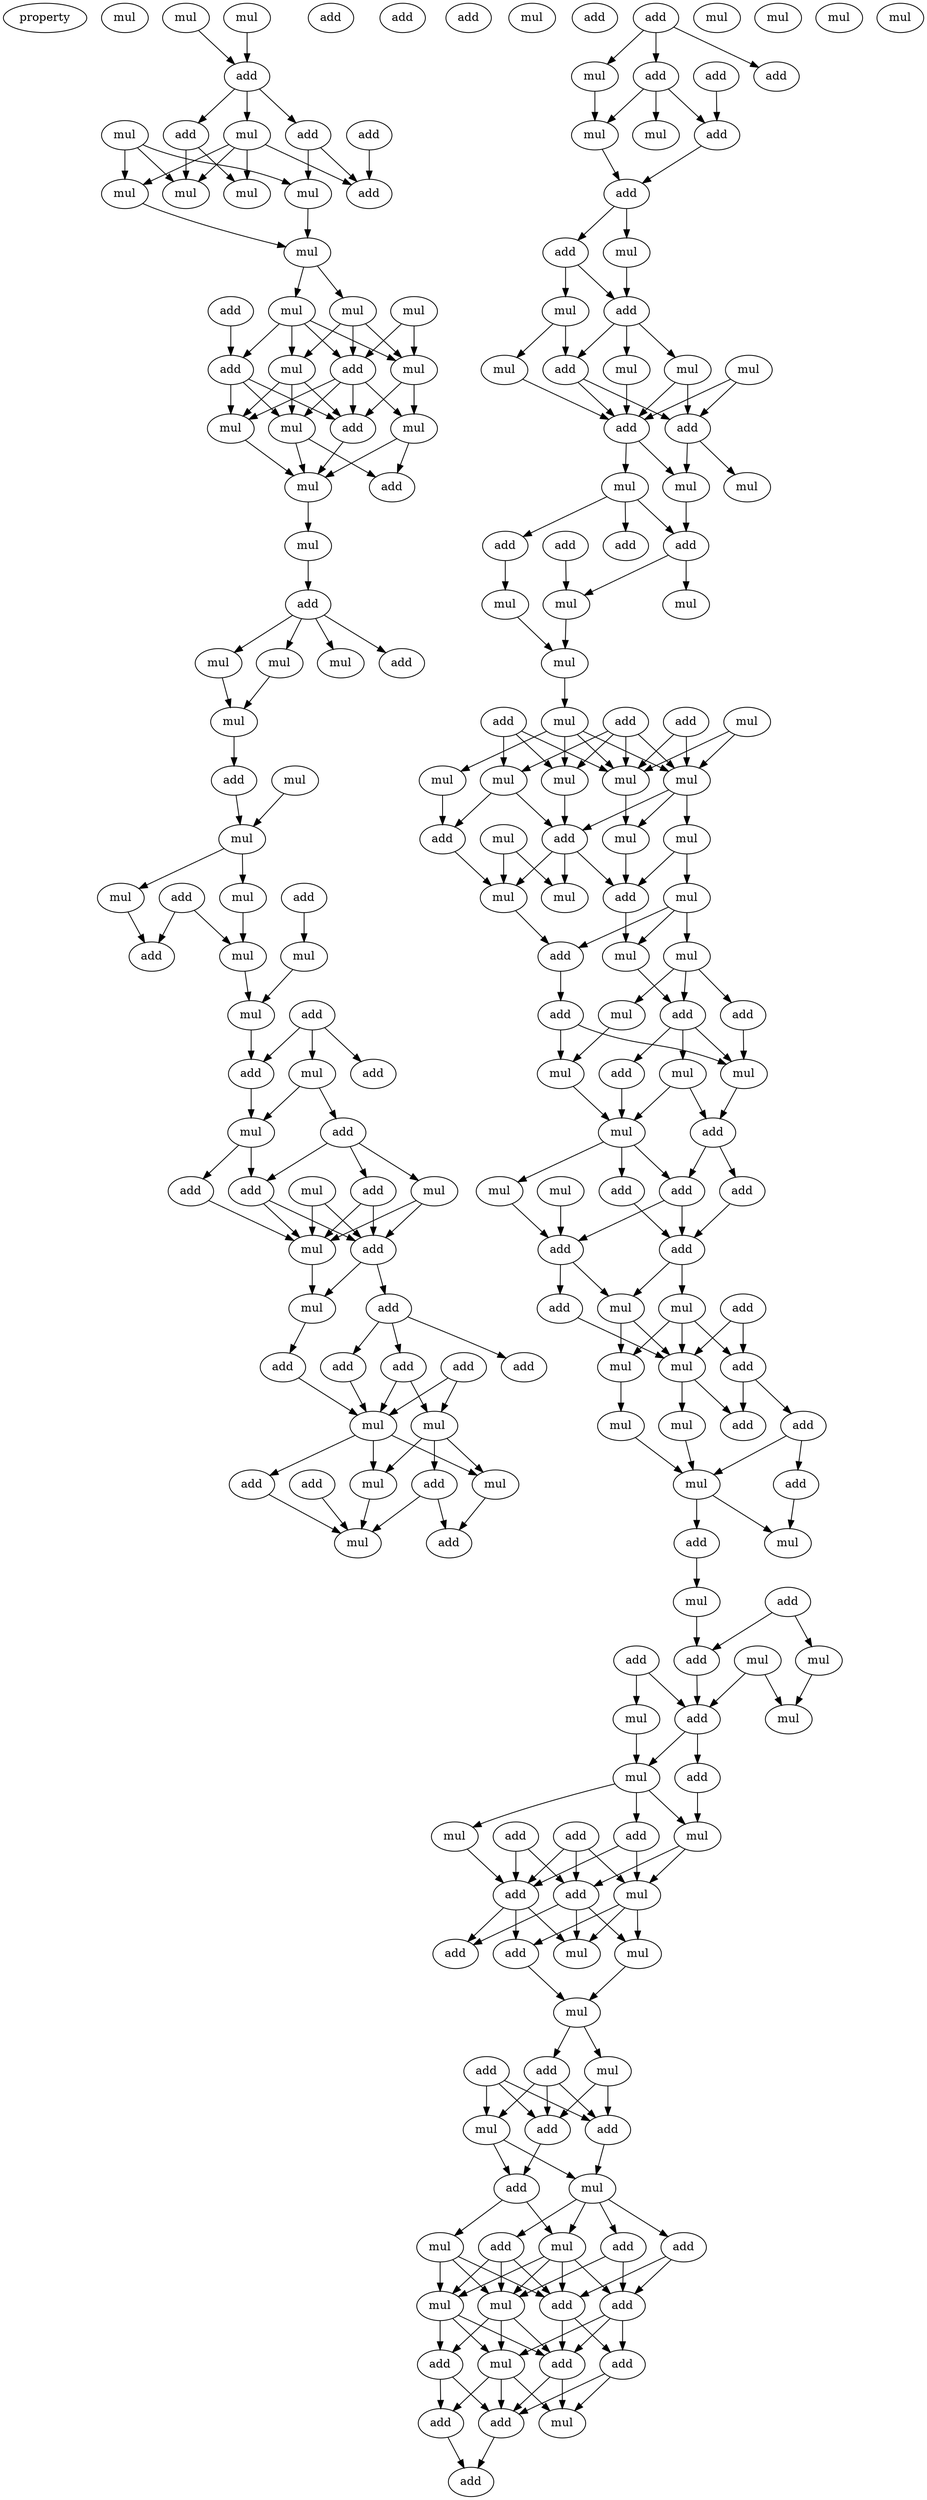 digraph {
    node [fontcolor=black]
    property [mul=2,lf=1.9]
    0 [ label = mul ];
    1 [ label = mul ];
    2 [ label = add ];
    3 [ label = add ];
    4 [ label = mul ];
    5 [ label = add ];
    6 [ label = add ];
    7 [ label = add ];
    8 [ label = mul ];
    9 [ label = mul ];
    10 [ label = add ];
    11 [ label = mul ];
    12 [ label = mul ];
    13 [ label = mul ];
    14 [ label = add ];
    15 [ label = mul ];
    16 [ label = mul ];
    17 [ label = mul ];
    18 [ label = add ];
    19 [ label = mul ];
    20 [ label = mul ];
    21 [ label = add ];
    22 [ label = add ];
    23 [ label = mul ];
    24 [ label = mul ];
    25 [ label = mul ];
    26 [ label = mul ];
    27 [ label = mul ];
    28 [ label = add ];
    29 [ label = add ];
    30 [ label = mul ];
    31 [ label = mul ];
    32 [ label = add ];
    33 [ label = add ];
    34 [ label = mul ];
    35 [ label = mul ];
    36 [ label = mul ];
    37 [ label = add ];
    38 [ label = mul ];
    39 [ label = mul ];
    40 [ label = mul ];
    41 [ label = add ];
    42 [ label = mul ];
    43 [ label = mul ];
    44 [ label = add ];
    45 [ label = add ];
    46 [ label = mul ];
    47 [ label = add ];
    48 [ label = mul ];
    49 [ label = add ];
    50 [ label = mul ];
    51 [ label = add ];
    52 [ label = mul ];
    53 [ label = add ];
    54 [ label = add ];
    55 [ label = mul ];
    56 [ label = add ];
    57 [ label = mul ];
    58 [ label = add ];
    59 [ label = mul ];
    60 [ label = mul ];
    61 [ label = add ];
    62 [ label = add ];
    63 [ label = mul ];
    64 [ label = add ];
    65 [ label = mul ];
    66 [ label = add ];
    67 [ label = add ];
    68 [ label = add ];
    69 [ label = add ];
    70 [ label = add ];
    71 [ label = add ];
    72 [ label = mul ];
    73 [ label = mul ];
    74 [ label = mul ];
    75 [ label = add ];
    76 [ label = mul ];
    77 [ label = add ];
    78 [ label = add ];
    79 [ label = mul ];
    80 [ label = add ];
    81 [ label = add ];
    82 [ label = mul ];
    83 [ label = add ];
    84 [ label = add ];
    85 [ label = add ];
    86 [ label = mul ];
    87 [ label = mul ];
    88 [ label = add ];
    89 [ label = add ];
    90 [ label = mul ];
    91 [ label = add ];
    92 [ label = mul ];
    93 [ label = mul ];
    94 [ label = add ];
    95 [ label = mul ];
    96 [ label = mul ];
    97 [ label = mul ];
    98 [ label = add ];
    99 [ label = mul ];
    100 [ label = add ];
    101 [ label = add ];
    102 [ label = mul ];
    103 [ label = mul ];
    104 [ label = mul ];
    105 [ label = add ];
    106 [ label = add ];
    107 [ label = add ];
    108 [ label = add ];
    109 [ label = mul ];
    110 [ label = mul ];
    111 [ label = mul ];
    112 [ label = mul ];
    113 [ label = add ];
    114 [ label = add ];
    115 [ label = add ];
    116 [ label = mul ];
    117 [ label = mul ];
    118 [ label = mul ];
    119 [ label = mul ];
    120 [ label = mul ];
    121 [ label = mul ];
    122 [ label = mul ];
    123 [ label = mul ];
    124 [ label = mul ];
    125 [ label = add ];
    126 [ label = mul ];
    127 [ label = add ];
    128 [ label = mul ];
    129 [ label = mul ];
    130 [ label = add ];
    131 [ label = mul ];
    132 [ label = add ];
    133 [ label = mul ];
    134 [ label = mul ];
    135 [ label = add ];
    136 [ label = mul ];
    137 [ label = add ];
    138 [ label = add ];
    139 [ label = mul ];
    140 [ label = add ];
    141 [ label = mul ];
    142 [ label = mul ];
    143 [ label = add ];
    144 [ label = mul ];
    145 [ label = add ];
    146 [ label = mul ];
    147 [ label = mul ];
    148 [ label = add ];
    149 [ label = add ];
    150 [ label = add ];
    151 [ label = add ];
    152 [ label = mul ];
    153 [ label = add ];
    154 [ label = mul ];
    155 [ label = mul ];
    156 [ label = add ];
    157 [ label = add ];
    158 [ label = mul ];
    159 [ label = mul ];
    160 [ label = mul ];
    161 [ label = mul ];
    162 [ label = add ];
    163 [ label = add ];
    164 [ label = mul ];
    165 [ label = add ];
    166 [ label = add ];
    167 [ label = mul ];
    168 [ label = add ];
    169 [ label = mul ];
    170 [ label = add ];
    171 [ label = mul ];
    172 [ label = add ];
    173 [ label = mul ];
    174 [ label = mul ];
    175 [ label = add ];
    176 [ label = mul ];
    177 [ label = add ];
    178 [ label = mul ];
    179 [ label = add ];
    180 [ label = mul ];
    181 [ label = add ];
    182 [ label = mul ];
    183 [ label = add ];
    184 [ label = mul ];
    185 [ label = add ];
    186 [ label = add ];
    187 [ label = mul ];
    188 [ label = mul ];
    189 [ label = mul ];
    190 [ label = add ];
    191 [ label = add ];
    192 [ label = mul ];
    193 [ label = add ];
    194 [ label = mul ];
    195 [ label = add ];
    196 [ label = mul ];
    197 [ label = add ];
    198 [ label = add ];
    199 [ label = mul ];
    200 [ label = add ];
    201 [ label = mul ];
    202 [ label = add ];
    203 [ label = add ];
    204 [ label = add ];
    205 [ label = mul ];
    206 [ label = mul ];
    207 [ label = add ];
    208 [ label = add ];
    209 [ label = mul ];
    210 [ label = mul ];
    211 [ label = add ];
    212 [ label = add ];
    213 [ label = add ];
    214 [ label = add ];
    215 [ label = add ];
    216 [ label = mul ];
    217 [ label = add ];
    218 [ label = mul ];
    1 -> 5 [ name = 0 ];
    4 -> 5 [ name = 1 ];
    5 -> 7 [ name = 2 ];
    5 -> 8 [ name = 3 ];
    5 -> 10 [ name = 4 ];
    6 -> 14 [ name = 5 ];
    7 -> 11 [ name = 6 ];
    7 -> 15 [ name = 7 ];
    8 -> 11 [ name = 8 ];
    8 -> 13 [ name = 9 ];
    8 -> 14 [ name = 10 ];
    8 -> 15 [ name = 11 ];
    9 -> 11 [ name = 12 ];
    9 -> 12 [ name = 13 ];
    9 -> 13 [ name = 14 ];
    10 -> 12 [ name = 15 ];
    10 -> 14 [ name = 16 ];
    12 -> 16 [ name = 17 ];
    13 -> 16 [ name = 18 ];
    16 -> 19 [ name = 19 ];
    16 -> 20 [ name = 20 ];
    17 -> 22 [ name = 21 ];
    17 -> 24 [ name = 22 ];
    18 -> 21 [ name = 23 ];
    19 -> 22 [ name = 24 ];
    19 -> 23 [ name = 25 ];
    19 -> 24 [ name = 26 ];
    20 -> 21 [ name = 27 ];
    20 -> 22 [ name = 28 ];
    20 -> 23 [ name = 29 ];
    20 -> 24 [ name = 30 ];
    21 -> 25 [ name = 31 ];
    21 -> 27 [ name = 32 ];
    21 -> 28 [ name = 33 ];
    22 -> 25 [ name = 34 ];
    22 -> 26 [ name = 35 ];
    22 -> 27 [ name = 36 ];
    22 -> 28 [ name = 37 ];
    23 -> 25 [ name = 38 ];
    23 -> 27 [ name = 39 ];
    23 -> 28 [ name = 40 ];
    24 -> 26 [ name = 41 ];
    24 -> 28 [ name = 42 ];
    25 -> 30 [ name = 43 ];
    26 -> 29 [ name = 44 ];
    26 -> 30 [ name = 45 ];
    27 -> 29 [ name = 46 ];
    27 -> 30 [ name = 47 ];
    28 -> 30 [ name = 48 ];
    30 -> 31 [ name = 49 ];
    31 -> 32 [ name = 50 ];
    32 -> 34 [ name = 51 ];
    32 -> 35 [ name = 52 ];
    32 -> 36 [ name = 53 ];
    32 -> 37 [ name = 54 ];
    34 -> 38 [ name = 55 ];
    35 -> 38 [ name = 56 ];
    38 -> 41 [ name = 57 ];
    39 -> 42 [ name = 58 ];
    41 -> 42 [ name = 59 ];
    42 -> 43 [ name = 60 ];
    42 -> 46 [ name = 61 ];
    43 -> 49 [ name = 62 ];
    44 -> 48 [ name = 63 ];
    44 -> 49 [ name = 64 ];
    45 -> 50 [ name = 65 ];
    46 -> 48 [ name = 66 ];
    48 -> 52 [ name = 67 ];
    50 -> 52 [ name = 68 ];
    51 -> 53 [ name = 69 ];
    51 -> 54 [ name = 70 ];
    51 -> 55 [ name = 71 ];
    52 -> 53 [ name = 72 ];
    53 -> 57 [ name = 73 ];
    55 -> 56 [ name = 74 ];
    55 -> 57 [ name = 75 ];
    56 -> 60 [ name = 76 ];
    56 -> 61 [ name = 77 ];
    56 -> 62 [ name = 78 ];
    57 -> 58 [ name = 79 ];
    57 -> 62 [ name = 80 ];
    58 -> 63 [ name = 81 ];
    59 -> 63 [ name = 82 ];
    59 -> 64 [ name = 83 ];
    60 -> 63 [ name = 84 ];
    60 -> 64 [ name = 85 ];
    61 -> 63 [ name = 86 ];
    61 -> 64 [ name = 87 ];
    62 -> 63 [ name = 88 ];
    62 -> 64 [ name = 89 ];
    63 -> 65 [ name = 90 ];
    64 -> 65 [ name = 91 ];
    64 -> 66 [ name = 92 ];
    65 -> 67 [ name = 93 ];
    66 -> 69 [ name = 94 ];
    66 -> 70 [ name = 95 ];
    66 -> 71 [ name = 96 ];
    67 -> 73 [ name = 97 ];
    68 -> 72 [ name = 98 ];
    68 -> 73 [ name = 99 ];
    69 -> 73 [ name = 100 ];
    70 -> 72 [ name = 101 ];
    70 -> 73 [ name = 102 ];
    72 -> 74 [ name = 103 ];
    72 -> 76 [ name = 104 ];
    72 -> 78 [ name = 105 ];
    73 -> 74 [ name = 106 ];
    73 -> 76 [ name = 107 ];
    73 -> 77 [ name = 108 ];
    74 -> 79 [ name = 109 ];
    75 -> 79 [ name = 110 ];
    76 -> 80 [ name = 111 ];
    77 -> 79 [ name = 112 ];
    78 -> 79 [ name = 113 ];
    78 -> 80 [ name = 114 ];
    81 -> 82 [ name = 115 ];
    81 -> 83 [ name = 116 ];
    81 -> 84 [ name = 117 ];
    82 -> 87 [ name = 118 ];
    84 -> 86 [ name = 119 ];
    84 -> 87 [ name = 120 ];
    84 -> 88 [ name = 121 ];
    85 -> 88 [ name = 122 ];
    87 -> 89 [ name = 123 ];
    88 -> 89 [ name = 124 ];
    89 -> 91 [ name = 125 ];
    89 -> 92 [ name = 126 ];
    91 -> 93 [ name = 127 ];
    91 -> 94 [ name = 128 ];
    92 -> 94 [ name = 129 ];
    93 -> 96 [ name = 130 ];
    93 -> 98 [ name = 131 ];
    94 -> 95 [ name = 132 ];
    94 -> 97 [ name = 133 ];
    94 -> 98 [ name = 134 ];
    95 -> 100 [ name = 135 ];
    95 -> 101 [ name = 136 ];
    96 -> 101 [ name = 137 ];
    97 -> 101 [ name = 138 ];
    98 -> 100 [ name = 139 ];
    98 -> 101 [ name = 140 ];
    99 -> 100 [ name = 141 ];
    99 -> 101 [ name = 142 ];
    100 -> 103 [ name = 143 ];
    100 -> 104 [ name = 144 ];
    101 -> 102 [ name = 145 ];
    101 -> 103 [ name = 146 ];
    102 -> 106 [ name = 147 ];
    102 -> 107 [ name = 148 ];
    102 -> 108 [ name = 149 ];
    103 -> 106 [ name = 150 ];
    105 -> 110 [ name = 151 ];
    106 -> 110 [ name = 152 ];
    106 -> 111 [ name = 153 ];
    107 -> 109 [ name = 154 ];
    109 -> 112 [ name = 155 ];
    110 -> 112 [ name = 156 ];
    112 -> 117 [ name = 157 ];
    113 -> 118 [ name = 158 ];
    113 -> 122 [ name = 159 ];
    114 -> 118 [ name = 160 ];
    114 -> 119 [ name = 161 ];
    114 -> 120 [ name = 162 ];
    114 -> 122 [ name = 163 ];
    115 -> 118 [ name = 164 ];
    115 -> 119 [ name = 165 ];
    115 -> 120 [ name = 166 ];
    116 -> 118 [ name = 167 ];
    116 -> 122 [ name = 168 ];
    117 -> 118 [ name = 169 ];
    117 -> 120 [ name = 170 ];
    117 -> 121 [ name = 171 ];
    117 -> 122 [ name = 172 ];
    118 -> 126 [ name = 173 ];
    119 -> 125 [ name = 174 ];
    119 -> 127 [ name = 175 ];
    120 -> 127 [ name = 176 ];
    121 -> 125 [ name = 177 ];
    122 -> 123 [ name = 178 ];
    122 -> 126 [ name = 179 ];
    122 -> 127 [ name = 180 ];
    123 -> 128 [ name = 181 ];
    123 -> 130 [ name = 182 ];
    124 -> 129 [ name = 183 ];
    124 -> 131 [ name = 184 ];
    125 -> 129 [ name = 185 ];
    126 -> 130 [ name = 186 ];
    127 -> 129 [ name = 187 ];
    127 -> 130 [ name = 188 ];
    127 -> 131 [ name = 189 ];
    128 -> 132 [ name = 190 ];
    128 -> 133 [ name = 191 ];
    128 -> 134 [ name = 192 ];
    129 -> 132 [ name = 193 ];
    130 -> 133 [ name = 194 ];
    132 -> 137 [ name = 195 ];
    133 -> 138 [ name = 196 ];
    134 -> 135 [ name = 197 ];
    134 -> 136 [ name = 198 ];
    134 -> 138 [ name = 199 ];
    135 -> 141 [ name = 200 ];
    136 -> 139 [ name = 201 ];
    137 -> 139 [ name = 202 ];
    137 -> 141 [ name = 203 ];
    138 -> 140 [ name = 204 ];
    138 -> 141 [ name = 205 ];
    138 -> 142 [ name = 206 ];
    139 -> 144 [ name = 207 ];
    140 -> 144 [ name = 208 ];
    141 -> 143 [ name = 209 ];
    142 -> 143 [ name = 210 ];
    142 -> 144 [ name = 211 ];
    143 -> 145 [ name = 212 ];
    143 -> 149 [ name = 213 ];
    144 -> 145 [ name = 214 ];
    144 -> 146 [ name = 215 ];
    144 -> 148 [ name = 216 ];
    145 -> 150 [ name = 217 ];
    145 -> 151 [ name = 218 ];
    146 -> 150 [ name = 219 ];
    147 -> 150 [ name = 220 ];
    148 -> 151 [ name = 221 ];
    149 -> 151 [ name = 222 ];
    150 -> 152 [ name = 223 ];
    150 -> 153 [ name = 224 ];
    151 -> 152 [ name = 225 ];
    151 -> 154 [ name = 226 ];
    152 -> 158 [ name = 227 ];
    152 -> 159 [ name = 228 ];
    153 -> 158 [ name = 229 ];
    154 -> 157 [ name = 230 ];
    154 -> 158 [ name = 231 ];
    154 -> 159 [ name = 232 ];
    156 -> 157 [ name = 233 ];
    156 -> 158 [ name = 234 ];
    157 -> 162 [ name = 235 ];
    157 -> 163 [ name = 236 ];
    158 -> 161 [ name = 237 ];
    158 -> 163 [ name = 238 ];
    159 -> 160 [ name = 239 ];
    160 -> 164 [ name = 240 ];
    161 -> 164 [ name = 241 ];
    162 -> 164 [ name = 242 ];
    162 -> 165 [ name = 243 ];
    164 -> 166 [ name = 244 ];
    164 -> 167 [ name = 245 ];
    165 -> 167 [ name = 246 ];
    166 -> 169 [ name = 247 ];
    168 -> 170 [ name = 248 ];
    168 -> 171 [ name = 249 ];
    169 -> 170 [ name = 250 ];
    170 -> 175 [ name = 251 ];
    171 -> 174 [ name = 252 ];
    172 -> 175 [ name = 253 ];
    172 -> 176 [ name = 254 ];
    173 -> 174 [ name = 255 ];
    173 -> 175 [ name = 256 ];
    175 -> 177 [ name = 257 ];
    175 -> 178 [ name = 258 ];
    176 -> 178 [ name = 259 ];
    177 -> 180 [ name = 260 ];
    178 -> 180 [ name = 261 ];
    178 -> 182 [ name = 262 ];
    178 -> 183 [ name = 263 ];
    179 -> 185 [ name = 264 ];
    179 -> 186 [ name = 265 ];
    179 -> 187 [ name = 266 ];
    180 -> 185 [ name = 267 ];
    180 -> 187 [ name = 268 ];
    181 -> 185 [ name = 269 ];
    181 -> 186 [ name = 270 ];
    182 -> 186 [ name = 271 ];
    183 -> 186 [ name = 272 ];
    183 -> 187 [ name = 273 ];
    185 -> 188 [ name = 274 ];
    185 -> 189 [ name = 275 ];
    185 -> 190 [ name = 276 ];
    186 -> 188 [ name = 277 ];
    186 -> 190 [ name = 278 ];
    186 -> 191 [ name = 279 ];
    187 -> 188 [ name = 280 ];
    187 -> 189 [ name = 281 ];
    187 -> 191 [ name = 282 ];
    189 -> 192 [ name = 283 ];
    191 -> 192 [ name = 284 ];
    192 -> 194 [ name = 285 ];
    192 -> 195 [ name = 286 ];
    193 -> 196 [ name = 287 ];
    193 -> 197 [ name = 288 ];
    193 -> 198 [ name = 289 ];
    194 -> 197 [ name = 290 ];
    194 -> 198 [ name = 291 ];
    195 -> 196 [ name = 292 ];
    195 -> 197 [ name = 293 ];
    195 -> 198 [ name = 294 ];
    196 -> 199 [ name = 295 ];
    196 -> 200 [ name = 296 ];
    197 -> 200 [ name = 297 ];
    198 -> 199 [ name = 298 ];
    199 -> 201 [ name = 299 ];
    199 -> 202 [ name = 300 ];
    199 -> 203 [ name = 301 ];
    199 -> 204 [ name = 302 ];
    200 -> 201 [ name = 303 ];
    200 -> 205 [ name = 304 ];
    201 -> 206 [ name = 305 ];
    201 -> 207 [ name = 306 ];
    201 -> 208 [ name = 307 ];
    201 -> 209 [ name = 308 ];
    202 -> 206 [ name = 309 ];
    202 -> 208 [ name = 310 ];
    202 -> 209 [ name = 311 ];
    203 -> 206 [ name = 312 ];
    203 -> 207 [ name = 313 ];
    204 -> 207 [ name = 314 ];
    204 -> 208 [ name = 315 ];
    205 -> 206 [ name = 316 ];
    205 -> 208 [ name = 317 ];
    205 -> 209 [ name = 318 ];
    206 -> 210 [ name = 319 ];
    206 -> 212 [ name = 320 ];
    206 -> 213 [ name = 321 ];
    207 -> 210 [ name = 322 ];
    207 -> 211 [ name = 323 ];
    207 -> 213 [ name = 324 ];
    208 -> 211 [ name = 325 ];
    208 -> 213 [ name = 326 ];
    209 -> 210 [ name = 327 ];
    209 -> 212 [ name = 328 ];
    209 -> 213 [ name = 329 ];
    210 -> 214 [ name = 330 ];
    210 -> 215 [ name = 331 ];
    210 -> 216 [ name = 332 ];
    211 -> 214 [ name = 333 ];
    211 -> 216 [ name = 334 ];
    212 -> 214 [ name = 335 ];
    212 -> 215 [ name = 336 ];
    213 -> 214 [ name = 337 ];
    213 -> 216 [ name = 338 ];
    214 -> 217 [ name = 339 ];
    215 -> 217 [ name = 340 ];
}
